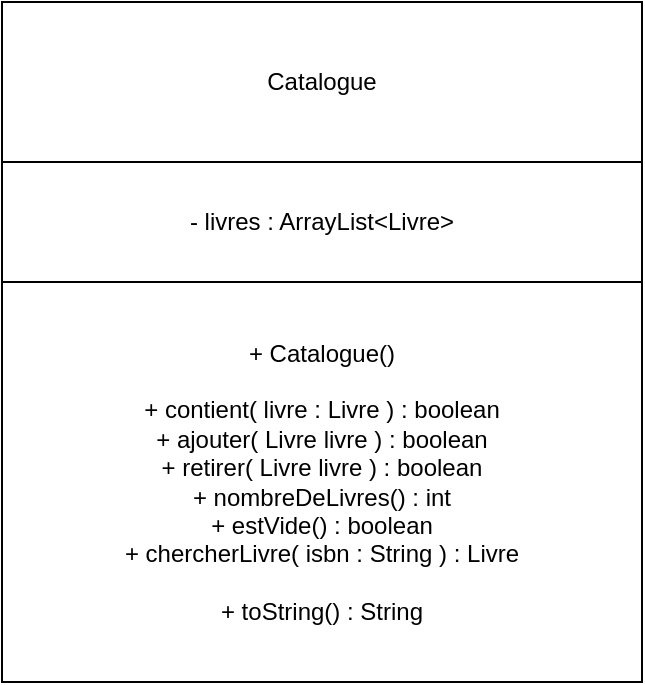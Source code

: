 <mxfile version="20.4.1" type="device"><diagram id="UWgsV2EltJ1AjwtXJv_Z" name="Page-1"><mxGraphModel dx="648" dy="774" grid="1" gridSize="10" guides="1" tooltips="1" connect="1" arrows="1" fold="1" page="1" pageScale="1" pageWidth="1169" pageHeight="1654" math="0" shadow="0"><root><mxCell id="0"/><mxCell id="1" parent="0"/><mxCell id="pMTPMMSTMZOV1rSKvrt7-1" value="Catalogue" style="whiteSpace=wrap;html=1;" vertex="1" parent="1"><mxGeometry x="40" y="40" width="320" height="80" as="geometry"/></mxCell><mxCell id="pMTPMMSTMZOV1rSKvrt7-2" value="- livres : ArrayList&amp;lt;Livre&amp;gt;" style="whiteSpace=wrap;html=1;" vertex="1" parent="1"><mxGeometry x="40" y="120" width="320" height="60" as="geometry"/></mxCell><mxCell id="pMTPMMSTMZOV1rSKvrt7-3" value="+ Catalogue()&lt;br&gt;&lt;br&gt;+ contient( livre : Livre ) : boolean&lt;br&gt;+ ajouter( Livre livre ) : boolean&lt;br&gt;+ retirer( Livre livre ) : boolean&lt;br&gt;+ nombreDeLivres() : int&lt;br&gt;+ estVide() : boolean&lt;br&gt;+ chercherLivre( isbn : String ) : Livre&lt;br&gt;&lt;br&gt;+ toString() : String" style="whiteSpace=wrap;html=1;" vertex="1" parent="1"><mxGeometry x="40" y="180" width="320" height="200" as="geometry"/></mxCell></root></mxGraphModel></diagram></mxfile>